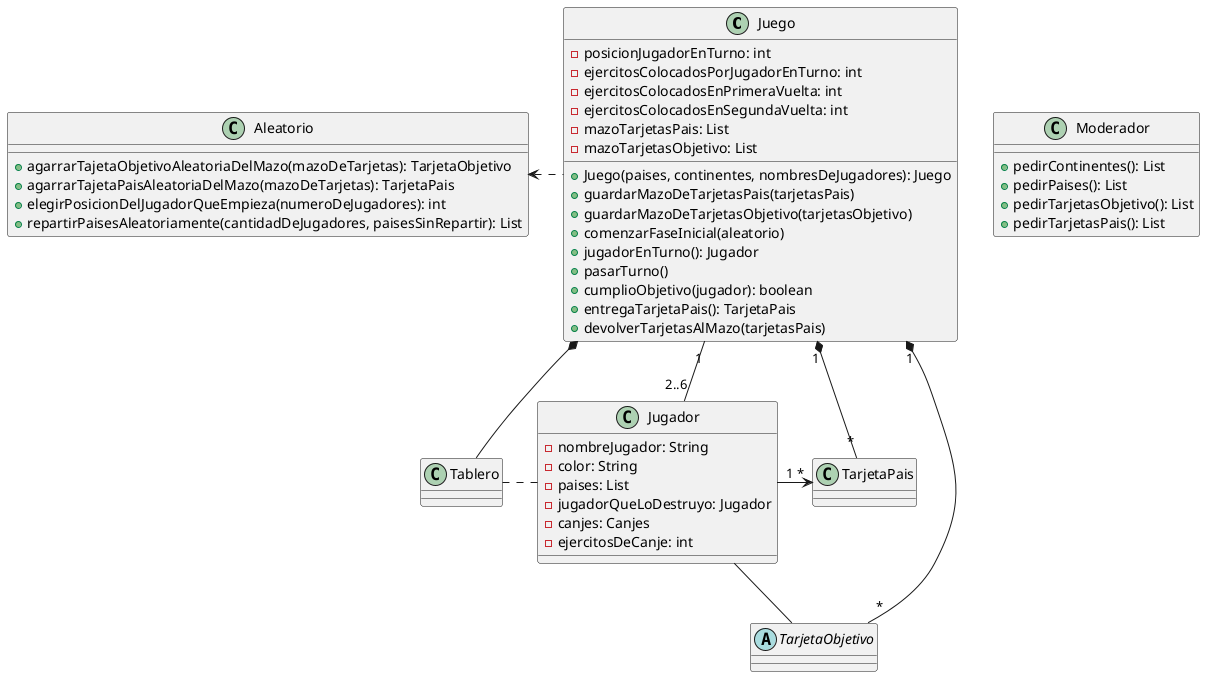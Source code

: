 @startuml

Juego  *- Tablero
Juego "1" -- "2..6" Jugador
Juego "1" *-- "*" TarjetaPais
Juego "1" *--- "*" TarjetaObjetivo
Aleatorio <. Juego
Tablero . Jugador
Jugador "1" -> "*" TarjetaPais
Jugador -- TarjetaObjetivo

class Aleatorio {
	+ agarrarTajetaObjetivoAleatoriaDelMazo(mazoDeTarjetas): TarjetaObjetivo
	+ agarrarTajetaPaisAleatoriaDelMazo(mazoDeTarjetas): TarjetaPais
	+ elegirPosicionDelJugadorQueEmpieza(numeroDeJugadores): int
	+ repartirPaisesAleatoriamente(cantidadDeJugadores, paisesSinRepartir): List
}

class Moderador {
	+ pedirContinentes(): List
	+ pedirPaises(): List
	+ pedirTarjetasObjetivo(): List
	+ pedirTarjetasPais(): List
}

class Juego {
    - posicionJugadorEnTurno: int
    - ejercitosColocadosPorJugadorEnTurno: int
    - ejercitosColocadosEnPrimeraVuelta: int
    - ejercitosColocadosEnSegundaVuelta: int
    - mazoTarjetasPais: List
    - mazoTarjetasObjetivo: List
	+ Juego(paises, continentes, nombresDeJugadores): Juego
	+ guardarMazoDeTarjetasPais(tarjetasPais)
	+ guardarMazoDeTarjetasObjetivo(tarjetasObjetivo)
	+ comenzarFaseInicial(aleatorio)
	+ jugadorEnTurno(): Jugador
	+ pasarTurno()
	+ cumplioObjetivo(jugador): boolean
	+ entregaTarjetaPais(): TarjetaPais
	+ devolverTarjetasAlMazo(tarjetasPais)
}

class Jugador {
     - nombreJugador: String
     - color: String
     - paises: List
     - jugadorQueLoDestruyo: Jugador
     - canjes: Canjes
     - ejercitosDeCanje: int
}

class Tablero {

}

class TarjetaPais {

}

abstract class TarjetaObjetivo {

}

@enduml